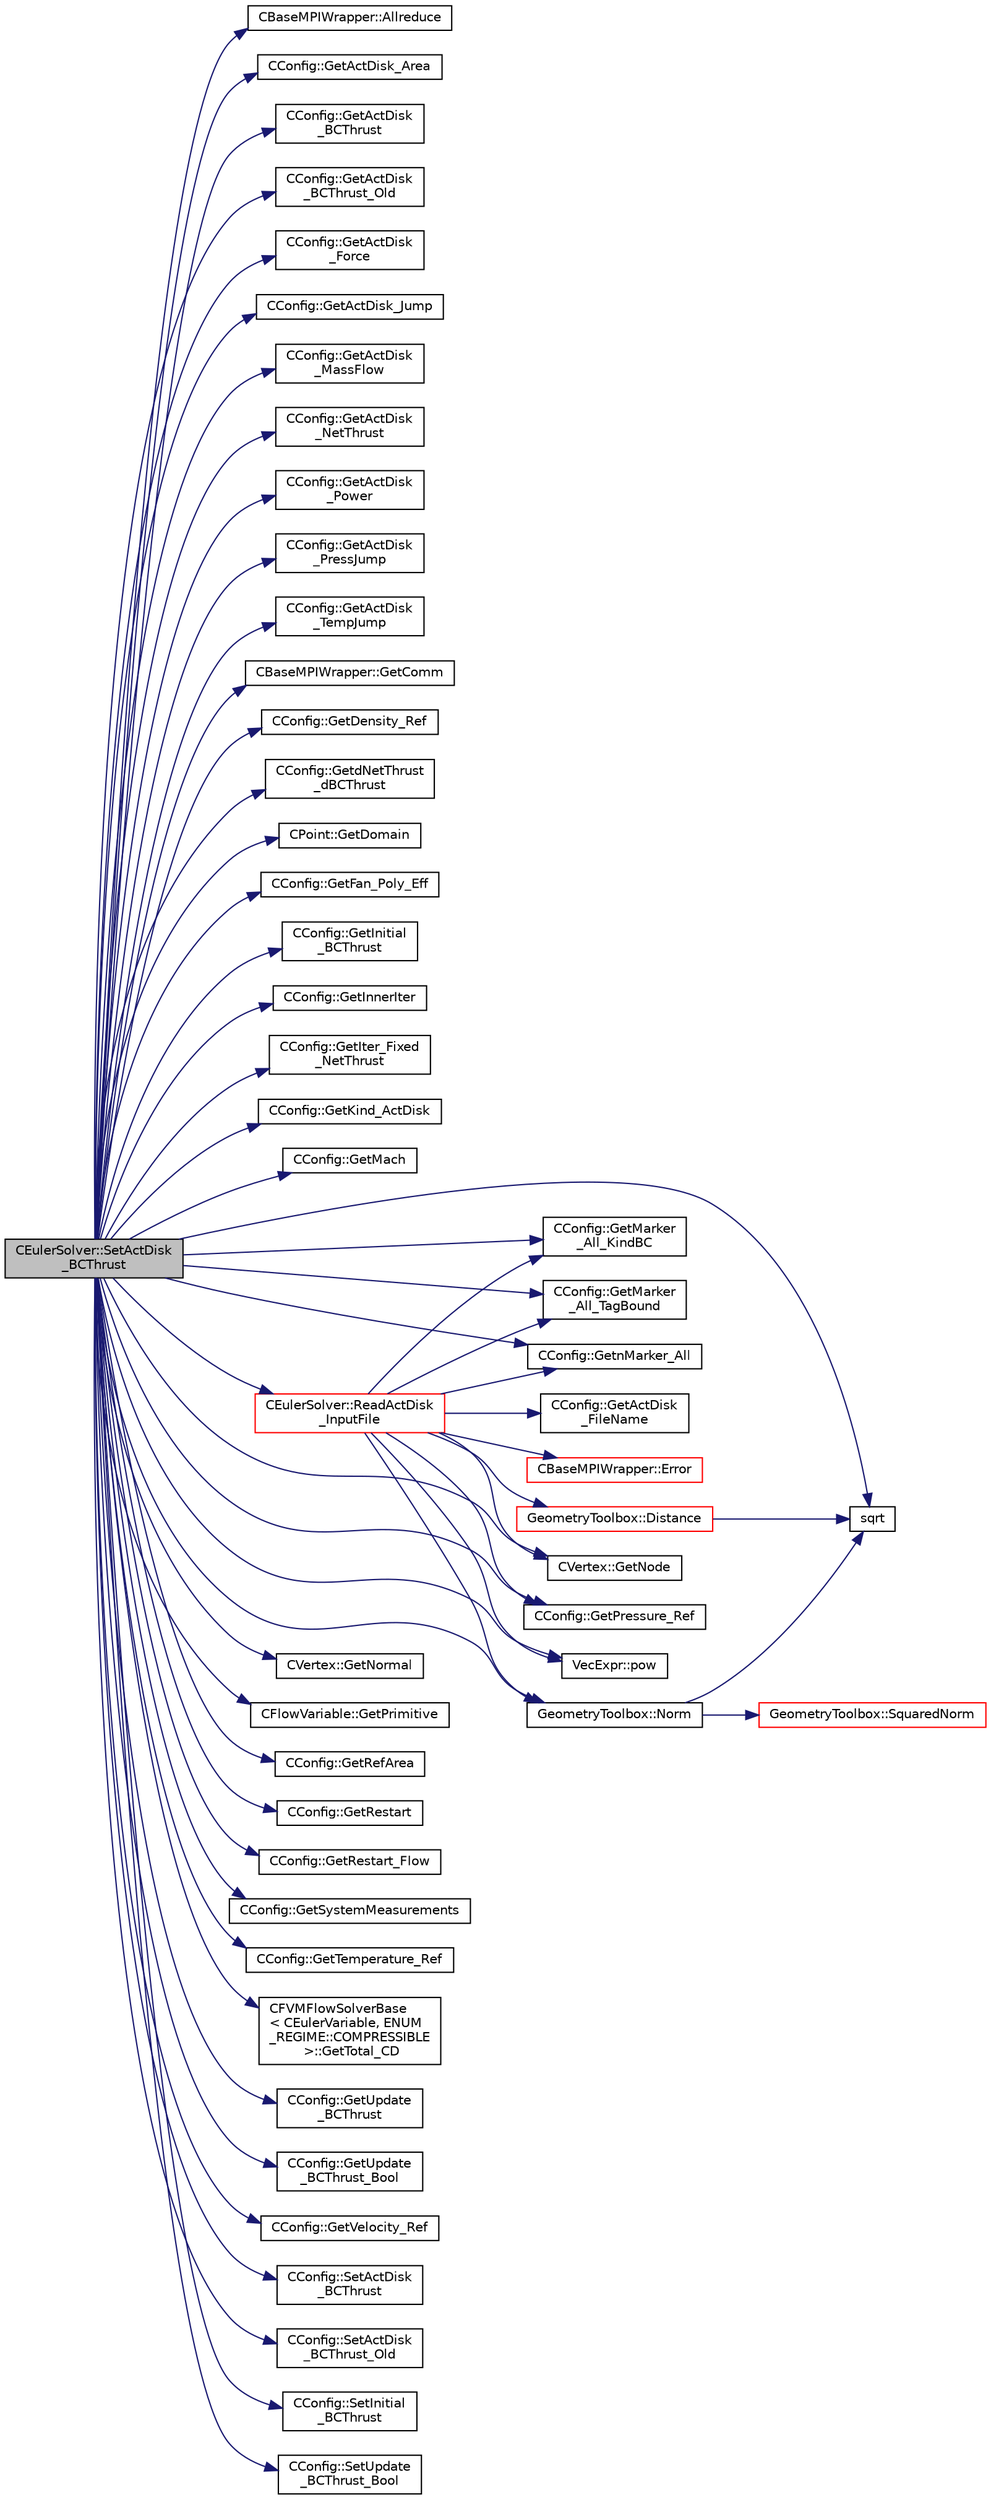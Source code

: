 digraph "CEulerSolver::SetActDisk_BCThrust"
{
 // LATEX_PDF_SIZE
  edge [fontname="Helvetica",fontsize="10",labelfontname="Helvetica",labelfontsize="10"];
  node [fontname="Helvetica",fontsize="10",shape=record];
  rankdir="LR";
  Node1 [label="CEulerSolver::SetActDisk\l_BCThrust",height=0.2,width=0.4,color="black", fillcolor="grey75", style="filled", fontcolor="black",tooltip="Update the AoA and freestream velocity at the farfield."];
  Node1 -> Node2 [color="midnightblue",fontsize="10",style="solid",fontname="Helvetica"];
  Node2 [label="CBaseMPIWrapper::Allreduce",height=0.2,width=0.4,color="black", fillcolor="white", style="filled",URL="$classCBaseMPIWrapper.html#a381d4b3738c09d92ee1ae9f89715b541",tooltip=" "];
  Node1 -> Node3 [color="midnightblue",fontsize="10",style="solid",fontname="Helvetica"];
  Node3 [label="CConfig::GetActDisk_Area",height=0.2,width=0.4,color="black", fillcolor="white", style="filled",URL="$classCConfig.html#a9c76eda86cf53cd233ce076196cbdf47",tooltip="Get the tip radius of th actuator disk."];
  Node1 -> Node4 [color="midnightblue",fontsize="10",style="solid",fontname="Helvetica"];
  Node4 [label="CConfig::GetActDisk\l_BCThrust",height=0.2,width=0.4,color="black", fillcolor="white", style="filled",URL="$classCConfig.html#a47e464362d99e7f86b5a27f774ae868d",tooltip="Get the origin of the actuator disk."];
  Node1 -> Node5 [color="midnightblue",fontsize="10",style="solid",fontname="Helvetica"];
  Node5 [label="CConfig::GetActDisk\l_BCThrust_Old",height=0.2,width=0.4,color="black", fillcolor="white", style="filled",URL="$classCConfig.html#af9b3000233b2a59eb75e2b3e7055eb6e",tooltip="Get the origin of the actuator disk."];
  Node1 -> Node6 [color="midnightblue",fontsize="10",style="solid",fontname="Helvetica"];
  Node6 [label="CConfig::GetActDisk\l_Force",height=0.2,width=0.4,color="black", fillcolor="white", style="filled",URL="$classCConfig.html#aac332c9cec91650e693bc97790bdc57d",tooltip="Get the origin of the actuator disk."];
  Node1 -> Node7 [color="midnightblue",fontsize="10",style="solid",fontname="Helvetica"];
  Node7 [label="CConfig::GetActDisk_Jump",height=0.2,width=0.4,color="black", fillcolor="white", style="filled",URL="$classCConfig.html#a7e61d38d5ea9b75094b2faed23df7d07",tooltip="Get the format of the output solution."];
  Node1 -> Node8 [color="midnightblue",fontsize="10",style="solid",fontname="Helvetica"];
  Node8 [label="CConfig::GetActDisk\l_MassFlow",height=0.2,width=0.4,color="black", fillcolor="white", style="filled",URL="$classCConfig.html#a3d13ab826482cbb700bd185be012a16c",tooltip="Get the origin of the actuator disk."];
  Node1 -> Node9 [color="midnightblue",fontsize="10",style="solid",fontname="Helvetica"];
  Node9 [label="CConfig::GetActDisk\l_NetThrust",height=0.2,width=0.4,color="black", fillcolor="white", style="filled",URL="$classCConfig.html#a0a66c7dcb2544140eae9cd600a30458f",tooltip="Get the origin of the actuator disk."];
  Node1 -> Node10 [color="midnightblue",fontsize="10",style="solid",fontname="Helvetica"];
  Node10 [label="CConfig::GetActDisk\l_Power",height=0.2,width=0.4,color="black", fillcolor="white", style="filled",URL="$classCConfig.html#a0d7c4f41254c06e1799eed6e7842deef",tooltip="Get the origin of the actuator disk."];
  Node1 -> Node11 [color="midnightblue",fontsize="10",style="solid",fontname="Helvetica"];
  Node11 [label="CConfig::GetActDisk\l_PressJump",height=0.2,width=0.4,color="black", fillcolor="white", style="filled",URL="$classCConfig.html#ab5014d2f0cb21bfaa744a26f09401e89",tooltip="Get the thrust corffient of the actuator disk."];
  Node1 -> Node12 [color="midnightblue",fontsize="10",style="solid",fontname="Helvetica"];
  Node12 [label="CConfig::GetActDisk\l_TempJump",height=0.2,width=0.4,color="black", fillcolor="white", style="filled",URL="$classCConfig.html#a7a19714c2b9716c3b1a69c9a6bb3cb6c",tooltip="Get the thrust corffient of the actuator disk."];
  Node1 -> Node13 [color="midnightblue",fontsize="10",style="solid",fontname="Helvetica"];
  Node13 [label="CBaseMPIWrapper::GetComm",height=0.2,width=0.4,color="black", fillcolor="white", style="filled",URL="$classCBaseMPIWrapper.html#a8154391fc3522954802889d81d4ef5da",tooltip=" "];
  Node1 -> Node14 [color="midnightblue",fontsize="10",style="solid",fontname="Helvetica"];
  Node14 [label="CConfig::GetDensity_Ref",height=0.2,width=0.4,color="black", fillcolor="white", style="filled",URL="$classCConfig.html#a3fc33aec68f64b757f1f9f3514cb97de",tooltip="Get the value of the reference density for non-dimensionalization."];
  Node1 -> Node15 [color="midnightblue",fontsize="10",style="solid",fontname="Helvetica"];
  Node15 [label="CConfig::GetdNetThrust\l_dBCThrust",height=0.2,width=0.4,color="black", fillcolor="white", style="filled",URL="$classCConfig.html#a40c0599362c0ba5915afac9001b6a7ea",tooltip="Get the value of the damping coefficient for fixed CL mode."];
  Node1 -> Node16 [color="midnightblue",fontsize="10",style="solid",fontname="Helvetica"];
  Node16 [label="CPoint::GetDomain",height=0.2,width=0.4,color="black", fillcolor="white", style="filled",URL="$classCPoint.html#aa58a27b602e47ddcad22ae74a5c6bc81",tooltip="For parallel computation, its indicates if a point must be computed or not."];
  Node1 -> Node17 [color="midnightblue",fontsize="10",style="solid",fontname="Helvetica"];
  Node17 [label="CConfig::GetFan_Poly_Eff",height=0.2,width=0.4,color="black", fillcolor="white", style="filled",URL="$classCConfig.html#a05edd0b5529ea5d5386fa21fbe849dc3",tooltip="Get the value of the reference viscosity for non-dimensionalization."];
  Node1 -> Node18 [color="midnightblue",fontsize="10",style="solid",fontname="Helvetica"];
  Node18 [label="CConfig::GetInitial\l_BCThrust",height=0.2,width=0.4,color="black", fillcolor="white", style="filled",URL="$classCConfig.html#a2d0eb35ecb4cc532a478a55113b7c300",tooltip="Get the value of the non-dimensionalized actuator disk turbulence intensity."];
  Node1 -> Node19 [color="midnightblue",fontsize="10",style="solid",fontname="Helvetica"];
  Node19 [label="CConfig::GetInnerIter",height=0.2,width=0.4,color="black", fillcolor="white", style="filled",URL="$classCConfig.html#a079a90396222697f01e0c365285c915d",tooltip="Get the current FSI iteration number."];
  Node1 -> Node20 [color="midnightblue",fontsize="10",style="solid",fontname="Helvetica"];
  Node20 [label="CConfig::GetIter_Fixed\l_NetThrust",height=0.2,width=0.4,color="black", fillcolor="white", style="filled",URL="$classCConfig.html#aeb6364322c3151a3dcb3453f8297c089",tooltip="Get the value of iterations to re-evaluate the angle of attack."];
  Node1 -> Node21 [color="midnightblue",fontsize="10",style="solid",fontname="Helvetica"];
  Node21 [label="CConfig::GetKind_ActDisk",height=0.2,width=0.4,color="black", fillcolor="white", style="filled",URL="$classCConfig.html#a1b0b57323dfabf0568dd7e0fd3e39df0",tooltip="Get the kind of inlet boundary condition treatment (total conditions or mass flow)."];
  Node1 -> Node22 [color="midnightblue",fontsize="10",style="solid",fontname="Helvetica"];
  Node22 [label="CConfig::GetMach",height=0.2,width=0.4,color="black", fillcolor="white", style="filled",URL="$classCConfig.html#a5a078901bb388e9caa9cb856e3348f0b",tooltip="Get the value of the Mach number (velocity divided by speed of sound)."];
  Node1 -> Node23 [color="midnightblue",fontsize="10",style="solid",fontname="Helvetica"];
  Node23 [label="CConfig::GetMarker\l_All_KindBC",height=0.2,width=0.4,color="black", fillcolor="white", style="filled",URL="$classCConfig.html#ae003cd8f406eaaa91849a774c9a20730",tooltip="Get the kind of boundary for each marker."];
  Node1 -> Node24 [color="midnightblue",fontsize="10",style="solid",fontname="Helvetica"];
  Node24 [label="CConfig::GetMarker\l_All_TagBound",height=0.2,width=0.4,color="black", fillcolor="white", style="filled",URL="$classCConfig.html#ab8c9c1f45950a29355be4ff357049440",tooltip="Get the index of the surface defined in the geometry file."];
  Node1 -> Node25 [color="midnightblue",fontsize="10",style="solid",fontname="Helvetica"];
  Node25 [label="CConfig::GetnMarker_All",height=0.2,width=0.4,color="black", fillcolor="white", style="filled",URL="$classCConfig.html#a459dee039e618d21a5d78db61c221240",tooltip="Get the total number of boundary markers of the local process including send/receive domains."];
  Node1 -> Node26 [color="midnightblue",fontsize="10",style="solid",fontname="Helvetica"];
  Node26 [label="CVertex::GetNode",height=0.2,width=0.4,color="black", fillcolor="white", style="filled",URL="$classCVertex.html#ad568da06e7191358d3a09a1bee71cdb5",tooltip="Get the node of the vertex."];
  Node1 -> Node27 [color="midnightblue",fontsize="10",style="solid",fontname="Helvetica"];
  Node27 [label="CVertex::GetNormal",height=0.2,width=0.4,color="black", fillcolor="white", style="filled",URL="$classCVertex.html#a57cacfe764770e6c0e54c278cb584f7c",tooltip="Copy the the normal vector of a face."];
  Node1 -> Node28 [color="midnightblue",fontsize="10",style="solid",fontname="Helvetica"];
  Node28 [label="CConfig::GetPressure_Ref",height=0.2,width=0.4,color="black", fillcolor="white", style="filled",URL="$classCConfig.html#a75b1f9203bdb8ced64323a100fa3aef9",tooltip="Get the value of the reference pressure for non-dimensionalization."];
  Node1 -> Node29 [color="midnightblue",fontsize="10",style="solid",fontname="Helvetica"];
  Node29 [label="CFlowVariable::GetPrimitive",height=0.2,width=0.4,color="black", fillcolor="white", style="filled",URL="$classCFlowVariable.html#a852271c741f1e7cdb1d391941266d344",tooltip="Get a primitive variable."];
  Node1 -> Node30 [color="midnightblue",fontsize="10",style="solid",fontname="Helvetica"];
  Node30 [label="CConfig::GetRefArea",height=0.2,width=0.4,color="black", fillcolor="white", style="filled",URL="$classCConfig.html#a515e35504ab34bf25d222e377f3b4c81",tooltip="Get the reference area for non dimensional coefficient computation. If the value from the is 0 then,..."];
  Node1 -> Node31 [color="midnightblue",fontsize="10",style="solid",fontname="Helvetica"];
  Node31 [label="CConfig::GetRestart",height=0.2,width=0.4,color="black", fillcolor="white", style="filled",URL="$classCConfig.html#ae55bdae4e8b4e61fd07a857005cc6799",tooltip="Provides the restart information."];
  Node1 -> Node32 [color="midnightblue",fontsize="10",style="solid",fontname="Helvetica"];
  Node32 [label="CConfig::GetRestart_Flow",height=0.2,width=0.4,color="black", fillcolor="white", style="filled",URL="$classCConfig.html#adcabc4f6a112bad643edb968a79e6866",tooltip="For some problems like adjoint or the linearized equations it is necessary to restart the flow soluti..."];
  Node1 -> Node33 [color="midnightblue",fontsize="10",style="solid",fontname="Helvetica"];
  Node33 [label="CConfig::GetSystemMeasurements",height=0.2,width=0.4,color="black", fillcolor="white", style="filled",URL="$classCConfig.html#ab05a2ea2f4079504565628130bee2ae3",tooltip="Governing equations of the flow (it can be different from the run time equation)."];
  Node1 -> Node34 [color="midnightblue",fontsize="10",style="solid",fontname="Helvetica"];
  Node34 [label="CConfig::GetTemperature_Ref",height=0.2,width=0.4,color="black", fillcolor="white", style="filled",URL="$classCConfig.html#a218d027f78cd801a8734a2d4581591ad",tooltip="Get the value of the reference temperature for non-dimensionalization."];
  Node1 -> Node35 [color="midnightblue",fontsize="10",style="solid",fontname="Helvetica"];
  Node35 [label="CFVMFlowSolverBase\l\< CEulerVariable, ENUM\l_REGIME::COMPRESSIBLE\l \>::GetTotal_CD",height=0.2,width=0.4,color="black", fillcolor="white", style="filled",URL="$classCFVMFlowSolverBase.html#a35640395866f6d76b1dedeba1f458001",tooltip="Provide the total (inviscid + viscous) non dimensional drag coefficient."];
  Node1 -> Node36 [color="midnightblue",fontsize="10",style="solid",fontname="Helvetica"];
  Node36 [label="CConfig::GetUpdate\l_BCThrust",height=0.2,width=0.4,color="black", fillcolor="white", style="filled",URL="$classCConfig.html#ac737373c5bd485797c85466c972bd2f8",tooltip="Get the value of iterations to re-evaluate the angle of attack."];
  Node1 -> Node37 [color="midnightblue",fontsize="10",style="solid",fontname="Helvetica"];
  Node37 [label="CConfig::GetUpdate\l_BCThrust_Bool",height=0.2,width=0.4,color="black", fillcolor="white", style="filled",URL="$classCConfig.html#a00b3910b338e94959aad8634f700d79e",tooltip="Get information about whether to update the AoA for fixed lift mode."];
  Node1 -> Node38 [color="midnightblue",fontsize="10",style="solid",fontname="Helvetica"];
  Node38 [label="CConfig::GetVelocity_Ref",height=0.2,width=0.4,color="black", fillcolor="white", style="filled",URL="$classCConfig.html#afad4537005c210e8a7fc015a51b8ae4c",tooltip="Get the value of the reference velocity for non-dimensionalization."];
  Node1 -> Node39 [color="midnightblue",fontsize="10",style="solid",fontname="Helvetica"];
  Node39 [label="GeometryToolbox::Norm",height=0.2,width=0.4,color="black", fillcolor="white", style="filled",URL="$group__GeometryToolbox.html#gad8b24e50333c9a8378f7abf18222f36a",tooltip=" "];
  Node39 -> Node40 [color="midnightblue",fontsize="10",style="solid",fontname="Helvetica"];
  Node40 [label="sqrt",height=0.2,width=0.4,color="black", fillcolor="white", style="filled",URL="$group__SIMD.html#ga54a1925ab40fb4249ea255072520de35",tooltip=" "];
  Node39 -> Node41 [color="midnightblue",fontsize="10",style="solid",fontname="Helvetica"];
  Node41 [label="GeometryToolbox::SquaredNorm",height=0.2,width=0.4,color="red", fillcolor="white", style="filled",URL="$group__GeometryToolbox.html#ga98c9b9314cc6352c9bba49b8cfb4b056",tooltip=" "];
  Node1 -> Node43 [color="midnightblue",fontsize="10",style="solid",fontname="Helvetica"];
  Node43 [label="VecExpr::pow",height=0.2,width=0.4,color="black", fillcolor="white", style="filled",URL="$group__VecExpr.html#ga7fb255e1f2a1773d3cc6ff7bee1aadd2",tooltip=" "];
  Node1 -> Node44 [color="midnightblue",fontsize="10",style="solid",fontname="Helvetica"];
  Node44 [label="CEulerSolver::ReadActDisk\l_InputFile",height=0.2,width=0.4,color="red", fillcolor="white", style="filled",URL="$classCEulerSolver.html#a53ff3a768a2f32a32b7c6c77bcacfec6",tooltip="Read the actuator disk input file for the VARIABLE_LOAD type."];
  Node44 -> Node45 [color="midnightblue",fontsize="10",style="solid",fontname="Helvetica"];
  Node45 [label="GeometryToolbox::Distance",height=0.2,width=0.4,color="red", fillcolor="white", style="filled",URL="$group__GeometryToolbox.html#ga600fb4ee993ae4c3b985082d51994881",tooltip=" "];
  Node45 -> Node40 [color="midnightblue",fontsize="10",style="solid",fontname="Helvetica"];
  Node44 -> Node47 [color="midnightblue",fontsize="10",style="solid",fontname="Helvetica"];
  Node47 [label="CBaseMPIWrapper::Error",height=0.2,width=0.4,color="red", fillcolor="white", style="filled",URL="$classCBaseMPIWrapper.html#a04457c47629bda56704e6a8804833eeb",tooltip=" "];
  Node44 -> Node49 [color="midnightblue",fontsize="10",style="solid",fontname="Helvetica"];
  Node49 [label="CConfig::GetActDisk\l_FileName",height=0.2,width=0.4,color="black", fillcolor="white", style="filled",URL="$classCConfig.html#ad97cd9ae24f85891d154333b7ccb6cd3",tooltip="Get name of the input file for the specified actuator disk."];
  Node44 -> Node23 [color="midnightblue",fontsize="10",style="solid",fontname="Helvetica"];
  Node44 -> Node24 [color="midnightblue",fontsize="10",style="solid",fontname="Helvetica"];
  Node44 -> Node25 [color="midnightblue",fontsize="10",style="solid",fontname="Helvetica"];
  Node44 -> Node26 [color="midnightblue",fontsize="10",style="solid",fontname="Helvetica"];
  Node44 -> Node28 [color="midnightblue",fontsize="10",style="solid",fontname="Helvetica"];
  Node44 -> Node39 [color="midnightblue",fontsize="10",style="solid",fontname="Helvetica"];
  Node44 -> Node43 [color="midnightblue",fontsize="10",style="solid",fontname="Helvetica"];
  Node1 -> Node53 [color="midnightblue",fontsize="10",style="solid",fontname="Helvetica"];
  Node53 [label="CConfig::SetActDisk\l_BCThrust",height=0.2,width=0.4,color="black", fillcolor="white", style="filled",URL="$classCConfig.html#af163d056ac7f97391846c7630bb50cfc",tooltip="Get the back pressure (static) at an outlet boundary."];
  Node1 -> Node54 [color="midnightblue",fontsize="10",style="solid",fontname="Helvetica"];
  Node54 [label="CConfig::SetActDisk\l_BCThrust_Old",height=0.2,width=0.4,color="black", fillcolor="white", style="filled",URL="$classCConfig.html#aa288e2048273d9c4151583d781b4faa8",tooltip="Get the back pressure (static) at an outlet boundary."];
  Node1 -> Node55 [color="midnightblue",fontsize="10",style="solid",fontname="Helvetica"];
  Node55 [label="CConfig::SetInitial\l_BCThrust",height=0.2,width=0.4,color="black", fillcolor="white", style="filled",URL="$classCConfig.html#ae653a702a02dd6b9935e73a6fd5b17ad",tooltip="Get the value of the non-dimensionalized actuator disk turbulence intensity."];
  Node1 -> Node56 [color="midnightblue",fontsize="10",style="solid",fontname="Helvetica"];
  Node56 [label="CConfig::SetUpdate\l_BCThrust_Bool",height=0.2,width=0.4,color="black", fillcolor="white", style="filled",URL="$classCConfig.html#ada77251f452c50a0d708e023200ee4b7",tooltip="Set the value of the boolean for updating AoA in fixed lift mode."];
  Node1 -> Node40 [color="midnightblue",fontsize="10",style="solid",fontname="Helvetica"];
}
